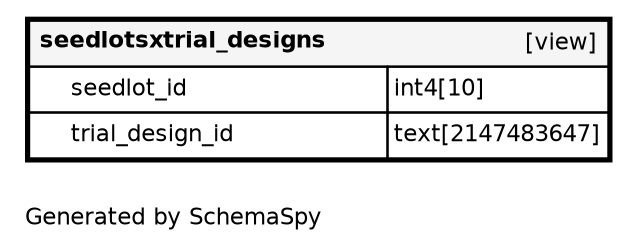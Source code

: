 digraph "oneDegreeRelationshipsDiagram" {
  graph [    rankdir="RL"    bgcolor="#ffffff"    label="\nGenerated by SchemaSpy"    labeljust="l"    nodesep="0.18"    ranksep="0.46"    fontname="Helvetica"    fontsize="11"    ration="compress"  ];  node [    fontname="Helvetica"    fontsize="11"    shape="plaintext"  ];  edge [    arrowsize="0.8"  ];
  "seedlotsxtrial_designs" [
   label=<
    <TABLE BORDER="2" CELLBORDER="1" CELLSPACING="0" BGCOLOR="#ffffff">
      <TR><TD COLSPAN="4"  BGCOLOR="#f5f5f5"><TABLE BORDER="0" CELLSPACING="0"><TR><TD ALIGN="LEFT" FIXEDSIZE="TRUE" WIDTH="151" HEIGHT="16"><B>seedlotsxtrial_designs</B></TD><TD ALIGN="RIGHT">[view]</TD></TR></TABLE></TD></TR>
      <TR><TD PORT="seedlot_id" COLSPAN="2" ALIGN="LEFT"><TABLE BORDER="0" CELLSPACING="0" ALIGN="LEFT"><TR ALIGN="LEFT"><TD ALIGN="LEFT" FIXEDSIZE="TRUE" WIDTH="15" HEIGHT="16"></TD><TD ALIGN="LEFT" FIXEDSIZE="TRUE" WIDTH="151" HEIGHT="16">seedlot_id</TD></TR></TABLE></TD><TD PORT="seedlot_id.type" ALIGN="LEFT">int4[10]</TD></TR>
      <TR><TD PORT="trial_design_id" COLSPAN="2" ALIGN="LEFT"><TABLE BORDER="0" CELLSPACING="0" ALIGN="LEFT"><TR ALIGN="LEFT"><TD ALIGN="LEFT" FIXEDSIZE="TRUE" WIDTH="15" HEIGHT="16"></TD><TD ALIGN="LEFT" FIXEDSIZE="TRUE" WIDTH="151" HEIGHT="16">trial_design_id</TD></TR></TABLE></TD><TD PORT="trial_design_id.type" ALIGN="LEFT">text[2147483647]</TD></TR>
    </TABLE>>
    URL="seedlotsxtrial_designs.html"
    target="_top"
    tooltip="seedlotsxtrial_designs"
  ];
}

